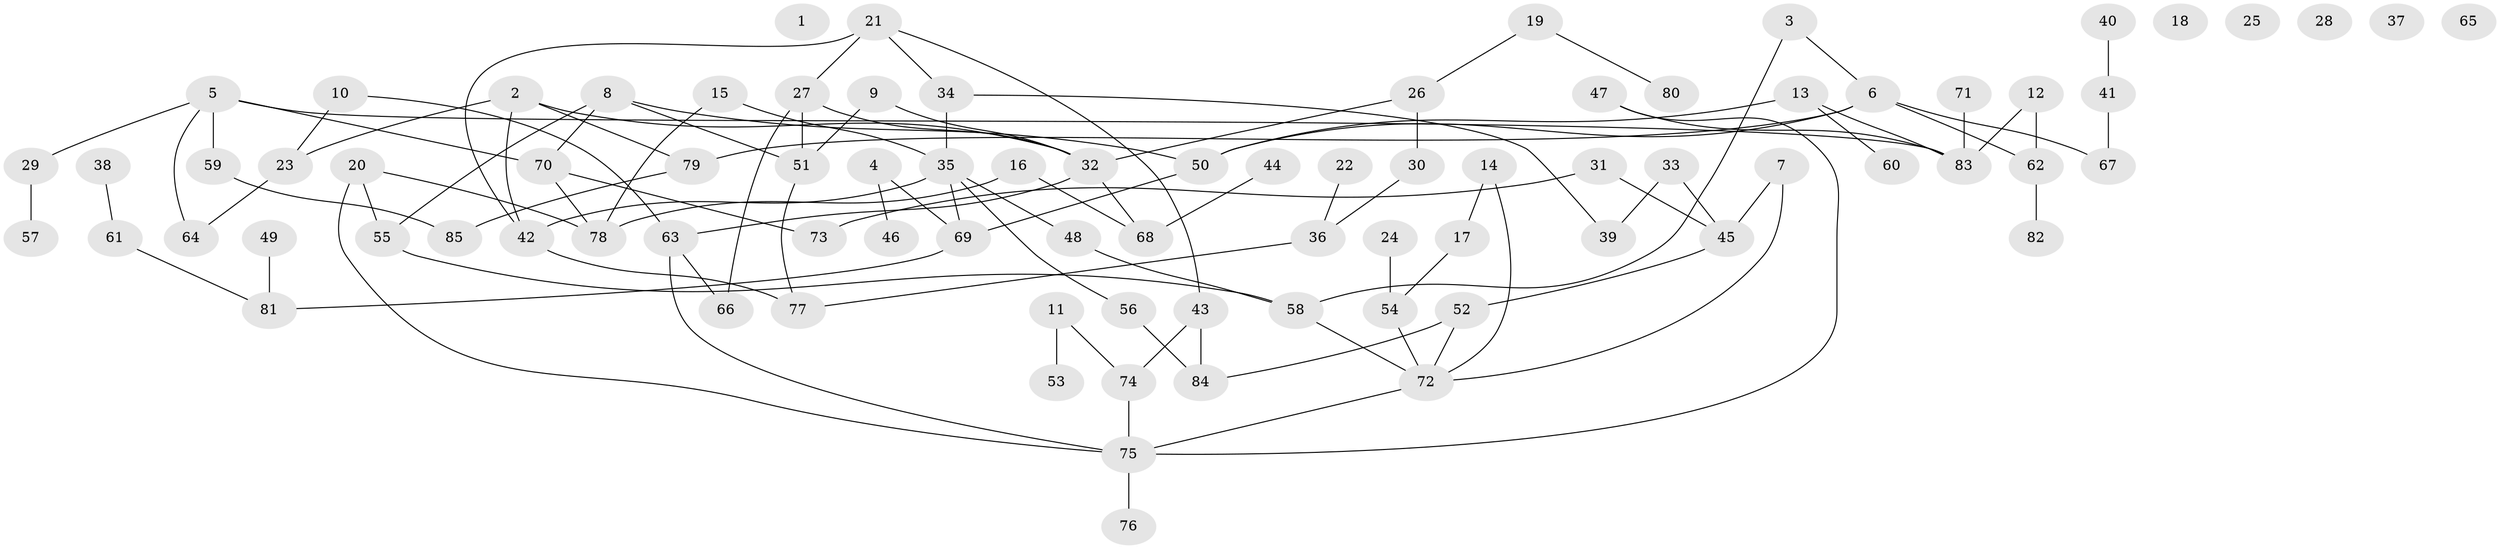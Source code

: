 // coarse degree distribution, {4: 0.07142857142857142, 6: 0.17857142857142858, 2: 0.17857142857142858, 7: 0.10714285714285714, 3: 0.07142857142857142, 5: 0.10714285714285714, 1: 0.2857142857142857}
// Generated by graph-tools (version 1.1) at 2025/35/03/04/25 23:35:46]
// undirected, 85 vertices, 106 edges
graph export_dot {
  node [color=gray90,style=filled];
  1;
  2;
  3;
  4;
  5;
  6;
  7;
  8;
  9;
  10;
  11;
  12;
  13;
  14;
  15;
  16;
  17;
  18;
  19;
  20;
  21;
  22;
  23;
  24;
  25;
  26;
  27;
  28;
  29;
  30;
  31;
  32;
  33;
  34;
  35;
  36;
  37;
  38;
  39;
  40;
  41;
  42;
  43;
  44;
  45;
  46;
  47;
  48;
  49;
  50;
  51;
  52;
  53;
  54;
  55;
  56;
  57;
  58;
  59;
  60;
  61;
  62;
  63;
  64;
  65;
  66;
  67;
  68;
  69;
  70;
  71;
  72;
  73;
  74;
  75;
  76;
  77;
  78;
  79;
  80;
  81;
  82;
  83;
  84;
  85;
  2 -- 23;
  2 -- 32;
  2 -- 42;
  2 -- 79;
  3 -- 6;
  3 -- 58;
  4 -- 46;
  4 -- 69;
  5 -- 29;
  5 -- 59;
  5 -- 64;
  5 -- 70;
  5 -- 83;
  6 -- 50;
  6 -- 62;
  6 -- 67;
  6 -- 79;
  7 -- 45;
  7 -- 72;
  8 -- 50;
  8 -- 51;
  8 -- 55;
  8 -- 70;
  9 -- 32;
  9 -- 51;
  10 -- 23;
  10 -- 63;
  11 -- 53;
  11 -- 74;
  12 -- 62;
  12 -- 83;
  13 -- 50;
  13 -- 60;
  13 -- 83;
  14 -- 17;
  14 -- 72;
  15 -- 35;
  15 -- 78;
  16 -- 68;
  16 -- 78;
  17 -- 54;
  19 -- 26;
  19 -- 80;
  20 -- 55;
  20 -- 75;
  20 -- 78;
  21 -- 27;
  21 -- 34;
  21 -- 42;
  21 -- 43;
  22 -- 36;
  23 -- 64;
  24 -- 54;
  26 -- 30;
  26 -- 32;
  27 -- 32;
  27 -- 51;
  27 -- 66;
  29 -- 57;
  30 -- 36;
  31 -- 45;
  31 -- 73;
  32 -- 63;
  32 -- 68;
  33 -- 39;
  33 -- 45;
  34 -- 35;
  34 -- 39;
  35 -- 42;
  35 -- 48;
  35 -- 56;
  35 -- 69;
  36 -- 77;
  38 -- 61;
  40 -- 41;
  41 -- 67;
  42 -- 77;
  43 -- 74;
  43 -- 84;
  44 -- 68;
  45 -- 52;
  47 -- 75;
  47 -- 83;
  48 -- 58;
  49 -- 81;
  50 -- 69;
  51 -- 77;
  52 -- 72;
  52 -- 84;
  54 -- 72;
  55 -- 58;
  56 -- 84;
  58 -- 72;
  59 -- 85;
  61 -- 81;
  62 -- 82;
  63 -- 66;
  63 -- 75;
  69 -- 81;
  70 -- 73;
  70 -- 78;
  71 -- 83;
  72 -- 75;
  74 -- 75;
  75 -- 76;
  79 -- 85;
}
